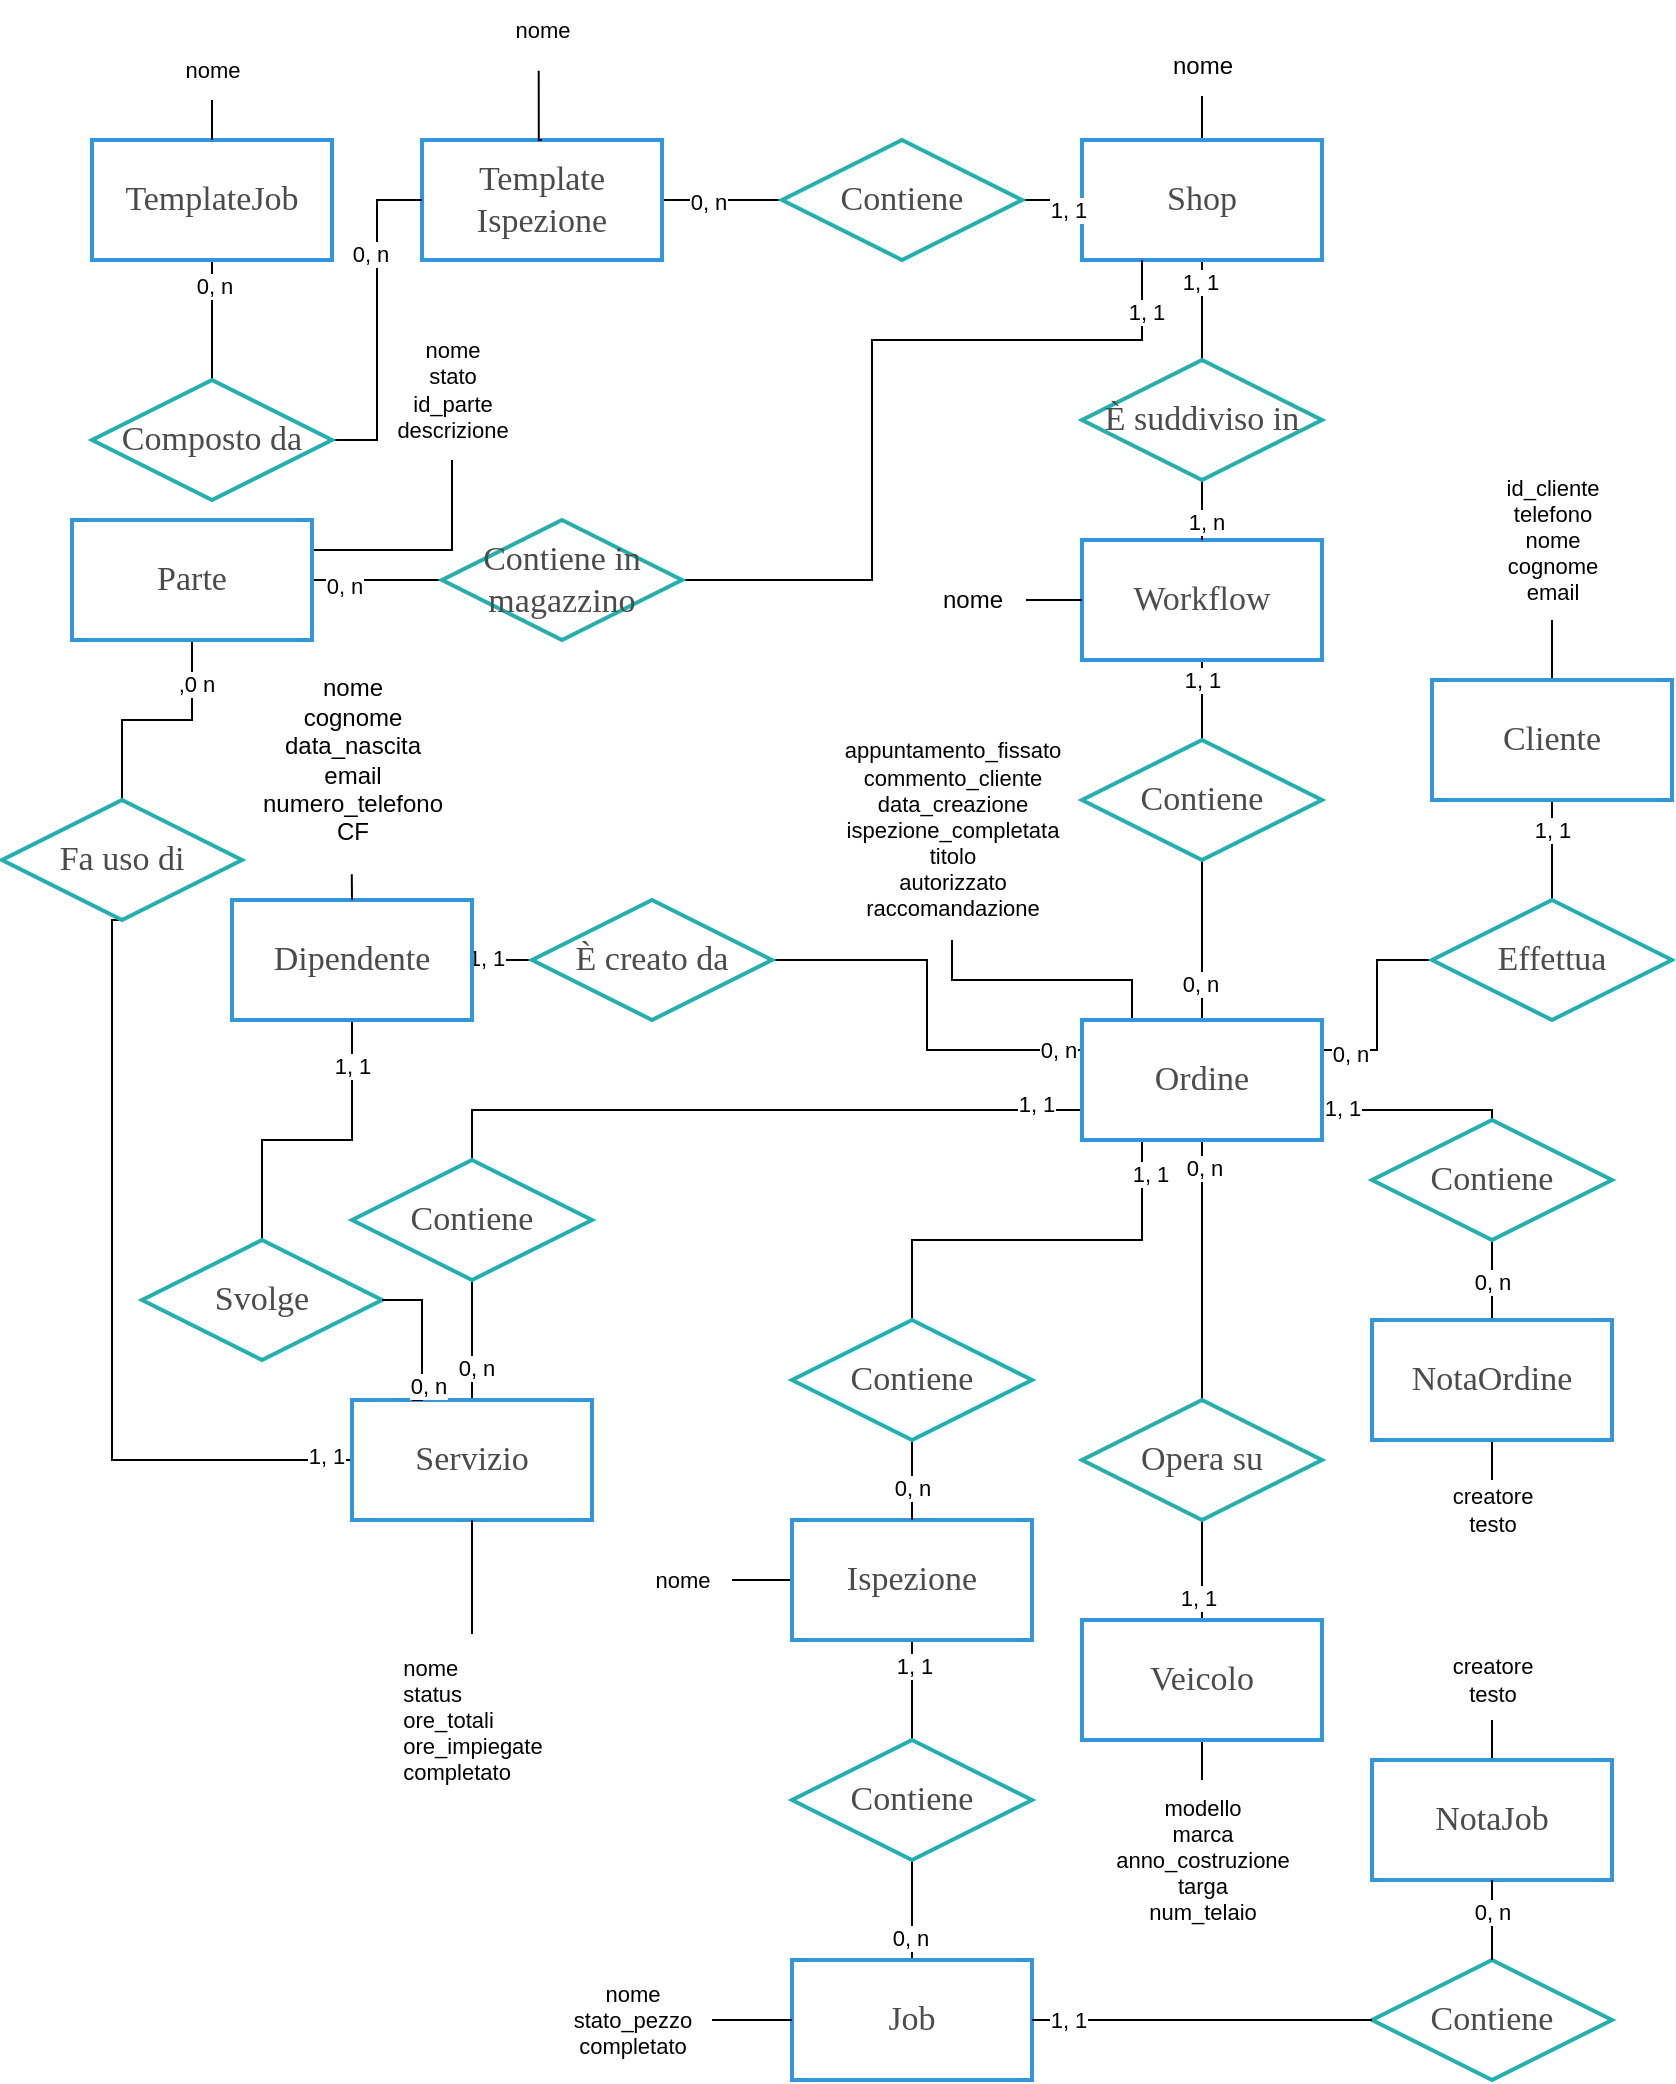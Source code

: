 <mxfile version="22.0.8" type="google">
  <diagram id="R2lEEEUBdFMjLlhIrx00" name="Page-1">
    <mxGraphModel dx="2607" dy="1433" grid="1" gridSize="10" guides="1" tooltips="1" connect="1" arrows="1" fold="1" page="1" pageScale="1" pageWidth="850" pageHeight="1100" math="0" shadow="0" extFonts="Permanent Marker^https://fonts.googleapis.com/css?family=Permanent+Marker">
      <root>
        <mxCell id="0" />
        <mxCell id="1" parent="0" />
        <mxCell id="-f9kYf8_g8l748EG_-C_-7" value="" style="edgeStyle=orthogonalEdgeStyle;rounded=0;orthogonalLoop=1;jettySize=auto;html=1;strokeColor=default;endArrow=none;endFill=0;" parent="1" source="-f9kYf8_g8l748EG_-C_-5" target="-f9kYf8_g8l748EG_-C_-6" edge="1">
          <mxGeometry relative="1" as="geometry" />
        </mxCell>
        <mxCell id="0RVPQtY0PKBF0CtTsRn5-5" value="1, 1" style="edgeLabel;html=1;align=center;verticalAlign=middle;resizable=0;points=[];" vertex="1" connectable="0" parent="-f9kYf8_g8l748EG_-C_-7">
          <mxGeometry x="-0.517" relative="1" as="geometry">
            <mxPoint as="offset" />
          </mxGeometry>
        </mxCell>
        <mxCell id="-f9kYf8_g8l748EG_-C_-5" value="Workflow" style="rounded=0;whiteSpace=wrap;html=1;strokeWidth=2;strokeColor=#3396dd;fontFamily=Verdana;fontSize=17;fontStyle=0;fontColor=#4D4D4D;" parent="1" vertex="1">
          <mxGeometry x="545" y="320" width="120" height="60" as="geometry" />
        </mxCell>
        <mxCell id="-f9kYf8_g8l748EG_-C_-9" value="" style="edgeStyle=orthogonalEdgeStyle;shape=connector;rounded=0;orthogonalLoop=1;jettySize=auto;html=1;labelBackgroundColor=default;strokeColor=default;align=center;verticalAlign=middle;fontFamily=Helvetica;fontSize=11;fontColor=default;endArrow=none;endFill=0;" parent="1" source="-f9kYf8_g8l748EG_-C_-6" target="-f9kYf8_g8l748EG_-C_-8" edge="1">
          <mxGeometry relative="1" as="geometry" />
        </mxCell>
        <mxCell id="0RVPQtY0PKBF0CtTsRn5-7" value="0, n" style="edgeLabel;html=1;align=center;verticalAlign=middle;resizable=0;points=[];" vertex="1" connectable="0" parent="-f9kYf8_g8l748EG_-C_-9">
          <mxGeometry x="0.554" y="-1" relative="1" as="geometry">
            <mxPoint as="offset" />
          </mxGeometry>
        </mxCell>
        <mxCell id="-f9kYf8_g8l748EG_-C_-6" value="Contiene" style="rhombus;whiteSpace=wrap;html=1;strokeWidth=2;strokeColor=#24afaf;fontFamily=Verdana;fontSize=17;fontColor=#4B4B4B;" parent="1" vertex="1">
          <mxGeometry x="545" y="420" width="120" height="60" as="geometry" />
        </mxCell>
        <mxCell id="-f9kYf8_g8l748EG_-C_-15" value="" style="edgeStyle=orthogonalEdgeStyle;shape=connector;rounded=0;orthogonalLoop=1;jettySize=auto;html=1;labelBackgroundColor=default;strokeColor=default;align=center;verticalAlign=middle;fontFamily=Helvetica;fontSize=11;fontColor=default;endArrow=none;endFill=0;" parent="1" source="-f9kYf8_g8l748EG_-C_-8" target="-f9kYf8_g8l748EG_-C_-14" edge="1">
          <mxGeometry relative="1" as="geometry" />
        </mxCell>
        <mxCell id="0RVPQtY0PKBF0CtTsRn5-23" value="0, n" style="edgeLabel;html=1;align=center;verticalAlign=middle;resizable=0;points=[];" vertex="1" connectable="0" parent="-f9kYf8_g8l748EG_-C_-15">
          <mxGeometry x="-0.796" y="1" relative="1" as="geometry">
            <mxPoint as="offset" />
          </mxGeometry>
        </mxCell>
        <mxCell id="-f9kYf8_g8l748EG_-C_-23" value="" style="edgeStyle=orthogonalEdgeStyle;shape=connector;rounded=0;orthogonalLoop=1;jettySize=auto;html=1;labelBackgroundColor=default;strokeColor=default;align=center;verticalAlign=middle;fontFamily=Helvetica;fontSize=11;fontColor=default;endArrow=none;endFill=0;entryX=0;entryY=0.5;entryDx=0;entryDy=0;exitX=1;exitY=0.25;exitDx=0;exitDy=0;" parent="1" source="-f9kYf8_g8l748EG_-C_-8" target="-f9kYf8_g8l748EG_-C_-22" edge="1">
          <mxGeometry relative="1" as="geometry" />
        </mxCell>
        <mxCell id="0RVPQtY0PKBF0CtTsRn5-8" value="0, n" style="edgeLabel;html=1;align=center;verticalAlign=middle;resizable=0;points=[];" vertex="1" connectable="0" parent="-f9kYf8_g8l748EG_-C_-23">
          <mxGeometry x="-0.717" y="-2" relative="1" as="geometry">
            <mxPoint as="offset" />
          </mxGeometry>
        </mxCell>
        <mxCell id="-f9kYf8_g8l748EG_-C_-31" style="edgeStyle=orthogonalEdgeStyle;shape=connector;rounded=0;orthogonalLoop=1;jettySize=auto;html=1;labelBackgroundColor=default;strokeColor=default;align=center;verticalAlign=middle;fontFamily=Helvetica;fontSize=11;fontColor=default;endArrow=none;endFill=0;" parent="1" source="-f9kYf8_g8l748EG_-C_-8" target="-f9kYf8_g8l748EG_-C_-30" edge="1">
          <mxGeometry relative="1" as="geometry">
            <Array as="points">
              <mxPoint x="570" y="540" />
              <mxPoint x="480" y="540" />
            </Array>
          </mxGeometry>
        </mxCell>
        <mxCell id="-f9kYf8_g8l748EG_-C_-37" style="edgeStyle=orthogonalEdgeStyle;shape=connector;rounded=0;orthogonalLoop=1;jettySize=auto;html=1;entryX=0.5;entryY=0;entryDx=0;entryDy=0;labelBackgroundColor=default;strokeColor=default;align=center;verticalAlign=middle;fontFamily=Helvetica;fontSize=11;fontColor=default;endArrow=none;endFill=0;exitX=1;exitY=0.75;exitDx=0;exitDy=0;" parent="1" source="-f9kYf8_g8l748EG_-C_-8" target="-f9kYf8_g8l748EG_-C_-36" edge="1">
          <mxGeometry relative="1" as="geometry">
            <Array as="points">
              <mxPoint x="750" y="605" />
            </Array>
          </mxGeometry>
        </mxCell>
        <mxCell id="0RVPQtY0PKBF0CtTsRn5-19" value="1, 1" style="edgeLabel;html=1;align=center;verticalAlign=middle;resizable=0;points=[];" vertex="1" connectable="0" parent="-f9kYf8_g8l748EG_-C_-37">
          <mxGeometry x="-0.773" y="1" relative="1" as="geometry">
            <mxPoint as="offset" />
          </mxGeometry>
        </mxCell>
        <mxCell id="-f9kYf8_g8l748EG_-C_-43" style="edgeStyle=orthogonalEdgeStyle;shape=connector;rounded=0;orthogonalLoop=1;jettySize=auto;html=1;entryX=0.5;entryY=0;entryDx=0;entryDy=0;labelBackgroundColor=default;strokeColor=default;align=center;verticalAlign=middle;fontFamily=Helvetica;fontSize=11;fontColor=default;endArrow=none;endFill=0;exitX=0.25;exitY=1;exitDx=0;exitDy=0;" parent="1" source="-f9kYf8_g8l748EG_-C_-8" target="-f9kYf8_g8l748EG_-C_-42" edge="1">
          <mxGeometry relative="1" as="geometry">
            <Array as="points">
              <mxPoint x="575" y="670" />
              <mxPoint x="460" y="670" />
            </Array>
          </mxGeometry>
        </mxCell>
        <mxCell id="0RVPQtY0PKBF0CtTsRn5-29" value="1, 1" style="edgeLabel;html=1;align=center;verticalAlign=middle;resizable=0;points=[];" vertex="1" connectable="0" parent="-f9kYf8_g8l748EG_-C_-43">
          <mxGeometry x="-0.837" y="4" relative="1" as="geometry">
            <mxPoint as="offset" />
          </mxGeometry>
        </mxCell>
        <mxCell id="Grk35q4gSgS68jNmNNRj-3" style="rounded=0;orthogonalLoop=1;jettySize=auto;html=1;entryX=1;entryY=0.5;entryDx=0;entryDy=0;endArrow=none;endFill=0;exitX=0;exitY=0.25;exitDx=0;exitDy=0;edgeStyle=orthogonalEdgeStyle;" parent="1" source="-f9kYf8_g8l748EG_-C_-8" target="Grk35q4gSgS68jNmNNRj-1" edge="1">
          <mxGeometry relative="1" as="geometry">
            <mxPoint x="540" y="580" as="sourcePoint" />
          </mxGeometry>
        </mxCell>
        <mxCell id="0RVPQtY0PKBF0CtTsRn5-35" value="0, n" style="edgeLabel;html=1;align=center;verticalAlign=middle;resizable=0;points=[];" vertex="1" connectable="0" parent="Grk35q4gSgS68jNmNNRj-3">
          <mxGeometry x="-0.888" relative="1" as="geometry">
            <mxPoint x="-1" as="offset" />
          </mxGeometry>
        </mxCell>
        <mxCell id="Grk35q4gSgS68jNmNNRj-7" style="rounded=0;orthogonalLoop=1;jettySize=auto;html=1;entryX=0.5;entryY=0;entryDx=0;entryDy=0;endArrow=none;endFill=0;exitX=0;exitY=0.75;exitDx=0;exitDy=0;edgeStyle=orthogonalEdgeStyle;" parent="1" source="-f9kYf8_g8l748EG_-C_-8" target="Grk35q4gSgS68jNmNNRj-6" edge="1">
          <mxGeometry relative="1" as="geometry">
            <mxPoint x="540" y="600" as="sourcePoint" />
          </mxGeometry>
        </mxCell>
        <mxCell id="0RVPQtY0PKBF0CtTsRn5-33" value="1, 1" style="edgeLabel;html=1;align=center;verticalAlign=middle;resizable=0;points=[];" vertex="1" connectable="0" parent="Grk35q4gSgS68jNmNNRj-7">
          <mxGeometry x="-0.868" y="-2" relative="1" as="geometry">
            <mxPoint x="-1" y="-1" as="offset" />
          </mxGeometry>
        </mxCell>
        <mxCell id="-f9kYf8_g8l748EG_-C_-8" value="Ordine" style="rounded=0;whiteSpace=wrap;html=1;strokeWidth=2;strokeColor=#3396dd;fontFamily=Verdana;fontSize=17;fontStyle=0;fontColor=#4D4D4D;" parent="1" vertex="1">
          <mxGeometry x="545" y="560" width="120" height="60" as="geometry" />
        </mxCell>
        <mxCell id="-f9kYf8_g8l748EG_-C_-24" value="" style="edgeStyle=orthogonalEdgeStyle;shape=connector;rounded=0;orthogonalLoop=1;jettySize=auto;html=1;labelBackgroundColor=default;strokeColor=default;align=center;verticalAlign=middle;fontFamily=Helvetica;fontSize=11;fontColor=default;endArrow=none;endFill=0;" parent="1" source="-f9kYf8_g8l748EG_-C_-10" target="-f9kYf8_g8l748EG_-C_-22" edge="1">
          <mxGeometry relative="1" as="geometry" />
        </mxCell>
        <mxCell id="0RVPQtY0PKBF0CtTsRn5-9" value="1, 1" style="edgeLabel;html=1;align=center;verticalAlign=middle;resizable=0;points=[];" vertex="1" connectable="0" parent="-f9kYf8_g8l748EG_-C_-24">
          <mxGeometry x="-0.147" y="1" relative="1" as="geometry">
            <mxPoint x="-1" y="-7" as="offset" />
          </mxGeometry>
        </mxCell>
        <mxCell id="-f9kYf8_g8l748EG_-C_-35" value="" style="edgeStyle=orthogonalEdgeStyle;shape=connector;rounded=0;orthogonalLoop=1;jettySize=auto;html=1;labelBackgroundColor=default;strokeColor=default;align=center;verticalAlign=middle;fontFamily=Helvetica;fontSize=11;fontColor=default;endArrow=none;endFill=0;" parent="1" source="-f9kYf8_g8l748EG_-C_-10" target="-f9kYf8_g8l748EG_-C_-34" edge="1">
          <mxGeometry relative="1" as="geometry" />
        </mxCell>
        <mxCell id="-f9kYf8_g8l748EG_-C_-10" value="Cliente" style="rounded=0;whiteSpace=wrap;html=1;strokeWidth=2;strokeColor=#3396dd;fontFamily=Verdana;fontSize=17;fontColor=#4B4B4B;" parent="1" vertex="1">
          <mxGeometry x="720" y="390" width="120" height="60" as="geometry" />
        </mxCell>
        <mxCell id="-f9kYf8_g8l748EG_-C_-16" value="" style="edgeStyle=orthogonalEdgeStyle;shape=connector;rounded=0;orthogonalLoop=1;jettySize=auto;html=1;labelBackgroundColor=default;strokeColor=default;align=center;verticalAlign=middle;fontFamily=Helvetica;fontSize=11;fontColor=default;endArrow=none;endFill=0;" parent="1" source="-f9kYf8_g8l748EG_-C_-11" target="-f9kYf8_g8l748EG_-C_-14" edge="1">
          <mxGeometry relative="1" as="geometry" />
        </mxCell>
        <mxCell id="0RVPQtY0PKBF0CtTsRn5-24" value="1, 1" style="edgeLabel;html=1;align=center;verticalAlign=middle;resizable=0;points=[];" vertex="1" connectable="0" parent="-f9kYf8_g8l748EG_-C_-16">
          <mxGeometry x="-0.556" y="2" relative="1" as="geometry">
            <mxPoint as="offset" />
          </mxGeometry>
        </mxCell>
        <mxCell id="-f9kYf8_g8l748EG_-C_-33" value="" style="edgeStyle=orthogonalEdgeStyle;shape=connector;rounded=0;orthogonalLoop=1;jettySize=auto;html=1;labelBackgroundColor=default;strokeColor=default;align=center;verticalAlign=middle;fontFamily=Helvetica;fontSize=11;fontColor=default;endArrow=none;endFill=0;exitX=0.5;exitY=1;exitDx=0;exitDy=0;" parent="1" source="-f9kYf8_g8l748EG_-C_-11" target="-f9kYf8_g8l748EG_-C_-32" edge="1">
          <mxGeometry relative="1" as="geometry" />
        </mxCell>
        <mxCell id="-f9kYf8_g8l748EG_-C_-11" value="Veicolo" style="rounded=0;whiteSpace=wrap;html=1;strokeWidth=2;strokeColor=#3396dd;fontFamily=Verdana;fontSize=17;fontColor=#4B4B4B;" parent="1" vertex="1">
          <mxGeometry x="545" y="860" width="120" height="60" as="geometry" />
        </mxCell>
        <mxCell id="XMlzGlEQkST-gz8FGXZO-26" style="edgeStyle=orthogonalEdgeStyle;shape=connector;rounded=0;orthogonalLoop=1;jettySize=auto;html=1;exitX=0.5;exitY=1;exitDx=0;exitDy=0;entryX=0.5;entryY=0;entryDx=0;entryDy=0;labelBackgroundColor=default;strokeColor=default;align=center;verticalAlign=middle;fontFamily=Helvetica;fontSize=11;fontColor=default;endArrow=none;endFill=0;" parent="1" source="-f9kYf8_g8l748EG_-C_-12" target="XMlzGlEQkST-gz8FGXZO-25" edge="1">
          <mxGeometry relative="1" as="geometry">
            <Array as="points">
              <mxPoint x="180" y="620" />
              <mxPoint x="135" y="620" />
            </Array>
          </mxGeometry>
        </mxCell>
        <mxCell id="0RVPQtY0PKBF0CtTsRn5-37" value="1, 1" style="edgeLabel;html=1;align=center;verticalAlign=middle;resizable=0;points=[];" vertex="1" connectable="0" parent="XMlzGlEQkST-gz8FGXZO-26">
          <mxGeometry x="-0.708" y="-1" relative="1" as="geometry">
            <mxPoint x="1" as="offset" />
          </mxGeometry>
        </mxCell>
        <mxCell id="Grk35q4gSgS68jNmNNRj-2" style="rounded=0;orthogonalLoop=1;jettySize=auto;html=1;entryX=0;entryY=0.5;entryDx=0;entryDy=0;endArrow=none;endFill=0;exitX=1;exitY=0.5;exitDx=0;exitDy=0;" parent="1" source="-f9kYf8_g8l748EG_-C_-12" target="Grk35q4gSgS68jNmNNRj-1" edge="1">
          <mxGeometry relative="1" as="geometry" />
        </mxCell>
        <mxCell id="0RVPQtY0PKBF0CtTsRn5-34" value="1, 1" style="edgeLabel;html=1;align=center;verticalAlign=middle;resizable=0;points=[];" vertex="1" connectable="0" parent="Grk35q4gSgS68jNmNNRj-2">
          <mxGeometry x="-0.463" y="1" relative="1" as="geometry">
            <mxPoint x="-1" as="offset" />
          </mxGeometry>
        </mxCell>
        <mxCell id="-f9kYf8_g8l748EG_-C_-12" value="Dipendente" style="rounded=0;whiteSpace=wrap;html=1;strokeWidth=2;strokeColor=#3396dd;fontFamily=Verdana;fontSize=17;fontColor=#4B4B4B;" parent="1" vertex="1">
          <mxGeometry x="120" y="500" width="120" height="60" as="geometry" />
        </mxCell>
        <mxCell id="-f9kYf8_g8l748EG_-C_-40" style="edgeStyle=orthogonalEdgeStyle;shape=connector;rounded=0;orthogonalLoop=1;jettySize=auto;html=1;labelBackgroundColor=default;strokeColor=default;align=center;verticalAlign=middle;fontFamily=Helvetica;fontSize=11;fontColor=default;endArrow=none;endFill=0;exitX=0.5;exitY=0;exitDx=0;exitDy=0;" parent="1" source="-f9kYf8_g8l748EG_-C_-13" target="-f9kYf8_g8l748EG_-C_-39" edge="1">
          <mxGeometry relative="1" as="geometry" />
        </mxCell>
        <mxCell id="-f9kYf8_g8l748EG_-C_-13" value="NotaJob" style="rounded=0;whiteSpace=wrap;html=1;strokeWidth=2;strokeColor=#3396dd;fontFamily=Verdana;fontSize=17;fontColor=#4B4B4B;" parent="1" vertex="1">
          <mxGeometry x="690" y="930" width="120" height="60" as="geometry" />
        </mxCell>
        <mxCell id="-f9kYf8_g8l748EG_-C_-14" value="Opera su" style="rhombus;whiteSpace=wrap;html=1;strokeWidth=2;strokeColor=#24afaf;fontFamily=Verdana;fontSize=17;fontColor=#4B4B4B;" parent="1" vertex="1">
          <mxGeometry x="545" y="750" width="120" height="60" as="geometry" />
        </mxCell>
        <mxCell id="-f9kYf8_g8l748EG_-C_-22" value="Effettua" style="rhombus;whiteSpace=wrap;html=1;strokeWidth=2;strokeColor=#24afaf;fontFamily=Verdana;fontSize=17;fontColor=#4B4B4B;" parent="1" vertex="1">
          <mxGeometry x="720" y="500" width="120" height="60" as="geometry" />
        </mxCell>
        <mxCell id="-f9kYf8_g8l748EG_-C_-27" value="" style="edgeStyle=orthogonalEdgeStyle;shape=connector;rounded=0;orthogonalLoop=1;jettySize=auto;html=1;labelBackgroundColor=default;strokeColor=default;align=center;verticalAlign=middle;fontFamily=Helvetica;fontSize=11;fontColor=default;endArrow=none;endFill=0;" parent="1" source="-f9kYf8_g8l748EG_-C_-25" target="-f9kYf8_g8l748EG_-C_-26" edge="1">
          <mxGeometry relative="1" as="geometry" />
        </mxCell>
        <mxCell id="0RVPQtY0PKBF0CtTsRn5-2" value="1, 1" style="edgeLabel;html=1;align=center;verticalAlign=middle;resizable=0;points=[];" vertex="1" connectable="0" parent="-f9kYf8_g8l748EG_-C_-27">
          <mxGeometry x="-0.568" y="-1" relative="1" as="geometry">
            <mxPoint as="offset" />
          </mxGeometry>
        </mxCell>
        <mxCell id="0RVPQtY0PKBF0CtTsRn5-69" style="edgeStyle=orthogonalEdgeStyle;rounded=0;orthogonalLoop=1;jettySize=auto;html=1;exitX=0.5;exitY=0;exitDx=0;exitDy=0;endArrow=none;endFill=0;" edge="1" parent="1" source="-f9kYf8_g8l748EG_-C_-25" target="0RVPQtY0PKBF0CtTsRn5-67">
          <mxGeometry relative="1" as="geometry" />
        </mxCell>
        <mxCell id="-f9kYf8_g8l748EG_-C_-25" value="Shop" style="rounded=0;whiteSpace=wrap;html=1;strokeWidth=2;strokeColor=#3396dd;fontFamily=Verdana;fontSize=17;fontColor=#4B4B4B;" parent="1" vertex="1">
          <mxGeometry x="545" y="120" width="120" height="60" as="geometry" />
        </mxCell>
        <mxCell id="-f9kYf8_g8l748EG_-C_-28" value="" style="edgeStyle=orthogonalEdgeStyle;shape=connector;rounded=0;orthogonalLoop=1;jettySize=auto;html=1;labelBackgroundColor=default;strokeColor=default;align=center;verticalAlign=middle;fontFamily=Helvetica;fontSize=11;fontColor=default;endArrow=none;endFill=0;" parent="1" source="-f9kYf8_g8l748EG_-C_-26" target="-f9kYf8_g8l748EG_-C_-5" edge="1">
          <mxGeometry relative="1" as="geometry" />
        </mxCell>
        <mxCell id="0RVPQtY0PKBF0CtTsRn5-3" value="1, n" style="edgeLabel;html=1;align=center;verticalAlign=middle;resizable=0;points=[];" vertex="1" connectable="0" parent="-f9kYf8_g8l748EG_-C_-28">
          <mxGeometry x="0.632" y="2" relative="1" as="geometry">
            <mxPoint as="offset" />
          </mxGeometry>
        </mxCell>
        <mxCell id="-f9kYf8_g8l748EG_-C_-26" value="È suddiviso in" style="rhombus;whiteSpace=wrap;html=1;strokeWidth=2;strokeColor=#24afaf;fontFamily=Verdana;fontSize=17;fontColor=#4B4B4B;" parent="1" vertex="1">
          <mxGeometry x="545" y="230" width="120" height="60" as="geometry" />
        </mxCell>
        <mxCell id="-f9kYf8_g8l748EG_-C_-30" value="appuntamento_fissato&lt;br&gt;commento_cliente&lt;br&gt;data_creazione&lt;br&gt;ispezione_completata&lt;br&gt;titolo&lt;br&gt;autorizzato&lt;br&gt;raccomandazione" style="text;html=1;align=center;verticalAlign=middle;resizable=0;points=[];autosize=1;strokeColor=none;fillColor=none;fontSize=11;fontFamily=Helvetica;fontColor=default;" parent="1" vertex="1">
          <mxGeometry x="415" y="410" width="130" height="110" as="geometry" />
        </mxCell>
        <mxCell id="-f9kYf8_g8l748EG_-C_-32" value="modello&lt;br&gt;marca&lt;br&gt;anno_costruzione&lt;br&gt;targa&lt;br&gt;num_telaio" style="text;html=1;align=center;verticalAlign=middle;resizable=0;points=[];autosize=1;strokeColor=none;fillColor=none;fontSize=11;fontFamily=Helvetica;fontColor=default;" parent="1" vertex="1">
          <mxGeometry x="550" y="940" width="110" height="80" as="geometry" />
        </mxCell>
        <mxCell id="-f9kYf8_g8l748EG_-C_-34" value="id_cliente&lt;br&gt;telefono&lt;br&gt;nome&lt;br&gt;cognome&lt;br&gt;email" style="text;html=1;align=center;verticalAlign=middle;resizable=0;points=[];autosize=1;strokeColor=none;fillColor=none;fontSize=11;fontFamily=Helvetica;fontColor=default;" parent="1" vertex="1">
          <mxGeometry x="745" y="280" width="70" height="80" as="geometry" />
        </mxCell>
        <mxCell id="-f9kYf8_g8l748EG_-C_-38" style="edgeStyle=orthogonalEdgeStyle;shape=connector;rounded=0;orthogonalLoop=1;jettySize=auto;html=1;labelBackgroundColor=default;strokeColor=default;align=center;verticalAlign=middle;fontFamily=Helvetica;fontSize=11;fontColor=default;endArrow=none;endFill=0;entryX=0.5;entryY=0;entryDx=0;entryDy=0;" parent="1" source="-f9kYf8_g8l748EG_-C_-36" target="0RVPQtY0PKBF0CtTsRn5-55" edge="1">
          <mxGeometry relative="1" as="geometry" />
        </mxCell>
        <mxCell id="0RVPQtY0PKBF0CtTsRn5-20" value="0, n" style="edgeLabel;html=1;align=center;verticalAlign=middle;resizable=0;points=[];" vertex="1" connectable="0" parent="-f9kYf8_g8l748EG_-C_-38">
          <mxGeometry x="0.855" y="2" relative="1" as="geometry">
            <mxPoint x="-2" y="-16" as="offset" />
          </mxGeometry>
        </mxCell>
        <mxCell id="-f9kYf8_g8l748EG_-C_-36" value="Contiene" style="rhombus;whiteSpace=wrap;html=1;strokeWidth=2;strokeColor=#24afaf;fontFamily=Verdana;fontSize=17;fontColor=#4B4B4B;" parent="1" vertex="1">
          <mxGeometry x="690" y="610" width="120" height="60" as="geometry" />
        </mxCell>
        <mxCell id="-f9kYf8_g8l748EG_-C_-39" value="creatore&lt;br&gt;testo" style="text;html=1;align=center;verticalAlign=middle;resizable=0;points=[];autosize=1;strokeColor=none;fillColor=none;fontSize=11;fontFamily=Helvetica;fontColor=default;" parent="1" vertex="1">
          <mxGeometry x="720" y="870" width="60" height="40" as="geometry" />
        </mxCell>
        <mxCell id="-f9kYf8_g8l748EG_-C_-47" value="" style="edgeStyle=orthogonalEdgeStyle;shape=connector;rounded=0;orthogonalLoop=1;jettySize=auto;html=1;labelBackgroundColor=default;strokeColor=default;align=center;verticalAlign=middle;fontFamily=Helvetica;fontSize=11;fontColor=default;endArrow=none;endFill=0;" parent="1" source="-f9kYf8_g8l748EG_-C_-41" target="-f9kYf8_g8l748EG_-C_-45" edge="1">
          <mxGeometry relative="1" as="geometry" />
        </mxCell>
        <mxCell id="0RVPQtY0PKBF0CtTsRn5-31" value="1, 1" style="edgeLabel;html=1;align=center;verticalAlign=middle;resizable=0;points=[];" vertex="1" connectable="0" parent="-f9kYf8_g8l748EG_-C_-47">
          <mxGeometry x="-0.487" y="1" relative="1" as="geometry">
            <mxPoint as="offset" />
          </mxGeometry>
        </mxCell>
        <mxCell id="-f9kYf8_g8l748EG_-C_-50" style="edgeStyle=orthogonalEdgeStyle;shape=connector;rounded=0;orthogonalLoop=1;jettySize=auto;html=1;labelBackgroundColor=default;strokeColor=default;align=center;verticalAlign=middle;fontFamily=Helvetica;fontSize=11;fontColor=default;endArrow=none;endFill=0;" parent="1" source="-f9kYf8_g8l748EG_-C_-41" target="-f9kYf8_g8l748EG_-C_-49" edge="1">
          <mxGeometry relative="1" as="geometry" />
        </mxCell>
        <mxCell id="-f9kYf8_g8l748EG_-C_-41" value="Ispezione" style="rounded=0;whiteSpace=wrap;html=1;strokeWidth=2;strokeColor=#3396dd;fontFamily=Verdana;fontSize=17;fontColor=#4B4B4B;" parent="1" vertex="1">
          <mxGeometry x="400" y="810" width="120" height="60" as="geometry" />
        </mxCell>
        <mxCell id="-f9kYf8_g8l748EG_-C_-44" style="edgeStyle=orthogonalEdgeStyle;shape=connector;rounded=0;orthogonalLoop=1;jettySize=auto;html=1;entryX=0.5;entryY=0;entryDx=0;entryDy=0;labelBackgroundColor=default;strokeColor=default;align=center;verticalAlign=middle;fontFamily=Helvetica;fontSize=11;fontColor=default;endArrow=none;endFill=0;" parent="1" source="-f9kYf8_g8l748EG_-C_-42" target="-f9kYf8_g8l748EG_-C_-41" edge="1">
          <mxGeometry relative="1" as="geometry" />
        </mxCell>
        <mxCell id="0RVPQtY0PKBF0CtTsRn5-26" value="0, n" style="edgeLabel;html=1;align=center;verticalAlign=middle;resizable=0;points=[];" vertex="1" connectable="0" parent="-f9kYf8_g8l748EG_-C_-44">
          <mxGeometry x="0.206" relative="1" as="geometry">
            <mxPoint as="offset" />
          </mxGeometry>
        </mxCell>
        <mxCell id="-f9kYf8_g8l748EG_-C_-42" value="Contiene" style="rhombus;whiteSpace=wrap;html=1;strokeWidth=2;strokeColor=#24afaf;fontFamily=Verdana;fontSize=17;fontColor=#4B4B4B;" parent="1" vertex="1">
          <mxGeometry x="400" y="710" width="120" height="60" as="geometry" />
        </mxCell>
        <mxCell id="-f9kYf8_g8l748EG_-C_-48" value="" style="edgeStyle=orthogonalEdgeStyle;shape=connector;rounded=0;orthogonalLoop=1;jettySize=auto;html=1;labelBackgroundColor=default;strokeColor=default;align=center;verticalAlign=middle;fontFamily=Helvetica;fontSize=11;fontColor=default;endArrow=none;endFill=0;" parent="1" source="-f9kYf8_g8l748EG_-C_-45" target="-f9kYf8_g8l748EG_-C_-46" edge="1">
          <mxGeometry relative="1" as="geometry" />
        </mxCell>
        <mxCell id="0RVPQtY0PKBF0CtTsRn5-49" value="0, n" style="edgeLabel;html=1;align=center;verticalAlign=middle;resizable=0;points=[];" vertex="1" connectable="0" parent="-f9kYf8_g8l748EG_-C_-48">
          <mxGeometry x="0.537" y="-1" relative="1" as="geometry">
            <mxPoint as="offset" />
          </mxGeometry>
        </mxCell>
        <mxCell id="-f9kYf8_g8l748EG_-C_-45" value="Contiene" style="rhombus;whiteSpace=wrap;html=1;strokeWidth=2;strokeColor=#24afaf;fontFamily=Verdana;fontSize=17;fontColor=#4B4B4B;" parent="1" vertex="1">
          <mxGeometry x="400" y="920" width="120" height="60" as="geometry" />
        </mxCell>
        <mxCell id="-f9kYf8_g8l748EG_-C_-46" value="Job" style="rounded=0;whiteSpace=wrap;html=1;strokeWidth=2;strokeColor=#3396dd;fontFamily=Verdana;fontSize=17;fontColor=#4B4B4B;" parent="1" vertex="1">
          <mxGeometry x="400" y="1030" width="120" height="60" as="geometry" />
        </mxCell>
        <mxCell id="-f9kYf8_g8l748EG_-C_-49" value="nome" style="text;html=1;align=center;verticalAlign=middle;resizable=0;points=[];autosize=1;strokeColor=none;fillColor=none;fontSize=11;fontFamily=Helvetica;fontColor=default;" parent="1" vertex="1">
          <mxGeometry x="320" y="825" width="50" height="30" as="geometry" />
        </mxCell>
        <mxCell id="-f9kYf8_g8l748EG_-C_-52" value="" style="edgeStyle=orthogonalEdgeStyle;shape=connector;rounded=0;orthogonalLoop=1;jettySize=auto;html=1;labelBackgroundColor=default;strokeColor=default;align=center;verticalAlign=middle;fontFamily=Helvetica;fontSize=11;fontColor=default;endArrow=none;endFill=0;" parent="1" source="-f9kYf8_g8l748EG_-C_-51" target="-f9kYf8_g8l748EG_-C_-46" edge="1">
          <mxGeometry relative="1" as="geometry" />
        </mxCell>
        <mxCell id="-f9kYf8_g8l748EG_-C_-51" value="nome&lt;br&gt;stato_pezzo&lt;br&gt;completato" style="text;html=1;align=center;verticalAlign=middle;resizable=0;points=[];autosize=1;strokeColor=none;fillColor=none;fontSize=11;fontFamily=Helvetica;fontColor=default;" parent="1" vertex="1">
          <mxGeometry x="280" y="1035" width="80" height="50" as="geometry" />
        </mxCell>
        <mxCell id="XMlzGlEQkST-gz8FGXZO-5" style="edgeStyle=orthogonalEdgeStyle;rounded=0;orthogonalLoop=1;jettySize=auto;html=1;exitX=1;exitY=0.5;exitDx=0;exitDy=0;entryX=0.25;entryY=1;entryDx=0;entryDy=0;endArrow=none;endFill=0;" parent="1" source="XMlzGlEQkST-gz8FGXZO-4" target="-f9kYf8_g8l748EG_-C_-25" edge="1">
          <mxGeometry relative="1" as="geometry">
            <Array as="points">
              <mxPoint x="440" y="340" />
              <mxPoint x="440" y="220" />
              <mxPoint x="575" y="220" />
            </Array>
            <mxPoint x="440" y="310" as="sourcePoint" />
          </mxGeometry>
        </mxCell>
        <mxCell id="0RVPQtY0PKBF0CtTsRn5-43" value="1, 1" style="edgeLabel;html=1;align=center;verticalAlign=middle;resizable=0;points=[];" vertex="1" connectable="0" parent="XMlzGlEQkST-gz8FGXZO-5">
          <mxGeometry x="0.868" y="-2" relative="1" as="geometry">
            <mxPoint as="offset" />
          </mxGeometry>
        </mxCell>
        <mxCell id="XMlzGlEQkST-gz8FGXZO-6" style="edgeStyle=orthogonalEdgeStyle;shape=connector;rounded=0;orthogonalLoop=1;jettySize=auto;html=1;exitX=1;exitY=0.5;exitDx=0;exitDy=0;entryX=0;entryY=0.5;entryDx=0;entryDy=0;labelBackgroundColor=default;strokeColor=default;align=center;verticalAlign=middle;fontFamily=Helvetica;fontSize=11;fontColor=default;endArrow=none;endFill=0;" parent="1" edge="1">
          <mxGeometry relative="1" as="geometry">
            <mxPoint x="200" y="180" as="targetPoint" />
          </mxGeometry>
        </mxCell>
        <mxCell id="0RVPQtY0PKBF0CtTsRn5-44" value="1, 1" style="edgeLabel;html=1;align=center;verticalAlign=middle;resizable=0;points=[];" vertex="1" connectable="0" parent="XMlzGlEQkST-gz8FGXZO-6">
          <mxGeometry x="-0.42" y="4" relative="1" as="geometry">
            <mxPoint x="-1" as="offset" />
          </mxGeometry>
        </mxCell>
        <mxCell id="XMlzGlEQkST-gz8FGXZO-8" style="edgeStyle=orthogonalEdgeStyle;shape=connector;rounded=0;orthogonalLoop=1;jettySize=auto;html=1;exitX=1;exitY=0.5;exitDx=0;exitDy=0;entryX=0;entryY=0.5;entryDx=0;entryDy=0;labelBackgroundColor=default;strokeColor=default;align=center;verticalAlign=middle;fontFamily=Helvetica;fontSize=11;fontColor=default;endArrow=none;endFill=0;" parent="1" source="XMlzGlEQkST-gz8FGXZO-3" target="XMlzGlEQkST-gz8FGXZO-4" edge="1">
          <mxGeometry relative="1" as="geometry" />
        </mxCell>
        <mxCell id="0RVPQtY0PKBF0CtTsRn5-41" value="0, n" style="edgeLabel;html=1;align=center;verticalAlign=middle;resizable=0;points=[];" vertex="1" connectable="0" parent="XMlzGlEQkST-gz8FGXZO-8">
          <mxGeometry x="-0.475" y="-2" relative="1" as="geometry">
            <mxPoint x="-1" y="1" as="offset" />
          </mxGeometry>
        </mxCell>
        <mxCell id="XMlzGlEQkST-gz8FGXZO-10" style="edgeStyle=orthogonalEdgeStyle;shape=connector;rounded=0;orthogonalLoop=1;jettySize=auto;html=1;exitX=1;exitY=0.25;exitDx=0;exitDy=0;labelBackgroundColor=default;strokeColor=default;align=center;verticalAlign=middle;fontFamily=Helvetica;fontSize=11;fontColor=default;endArrow=none;endFill=0;" parent="1" source="XMlzGlEQkST-gz8FGXZO-3" target="XMlzGlEQkST-gz8FGXZO-9" edge="1">
          <mxGeometry relative="1" as="geometry" />
        </mxCell>
        <mxCell id="JbVRSTFgAdsVxS4TJH8S-2" style="edgeStyle=orthogonalEdgeStyle;rounded=0;orthogonalLoop=1;jettySize=auto;html=1;exitX=0.5;exitY=1;exitDx=0;exitDy=0;entryX=0.5;entryY=0;entryDx=0;entryDy=0;endArrow=none;endFill=0;" parent="1" source="XMlzGlEQkST-gz8FGXZO-3" target="JbVRSTFgAdsVxS4TJH8S-1" edge="1">
          <mxGeometry relative="1" as="geometry" />
        </mxCell>
        <mxCell id="0RVPQtY0PKBF0CtTsRn5-54" value=",0 n" style="edgeLabel;html=1;align=center;verticalAlign=middle;resizable=0;points=[];" vertex="1" connectable="0" parent="JbVRSTFgAdsVxS4TJH8S-2">
          <mxGeometry x="-0.625" y="2" relative="1" as="geometry">
            <mxPoint as="offset" />
          </mxGeometry>
        </mxCell>
        <mxCell id="XMlzGlEQkST-gz8FGXZO-3" value="Parte" style="rounded=0;whiteSpace=wrap;html=1;strokeWidth=2;strokeColor=#3396dd;fontFamily=Verdana;fontSize=17;fontColor=#4B4B4B;" parent="1" vertex="1">
          <mxGeometry x="40" y="310" width="120" height="60" as="geometry" />
        </mxCell>
        <mxCell id="XMlzGlEQkST-gz8FGXZO-4" value="Contiene in magazzino" style="rhombus;whiteSpace=wrap;html=1;strokeWidth=2;strokeColor=#24afaf;fontFamily=Verdana;fontSize=17;fontColor=#4B4B4B;" parent="1" vertex="1">
          <mxGeometry x="225" y="310" width="120" height="60" as="geometry" />
        </mxCell>
        <mxCell id="XMlzGlEQkST-gz8FGXZO-9" value="nome&lt;br&gt;stato&lt;br&gt;id_parte&lt;br&gt;descrizione" style="text;html=1;align=center;verticalAlign=middle;resizable=0;points=[];autosize=1;strokeColor=none;fillColor=none;fontSize=11;fontFamily=Helvetica;fontColor=default;" parent="1" vertex="1">
          <mxGeometry x="190" y="210" width="80" height="70" as="geometry" />
        </mxCell>
        <mxCell id="XMlzGlEQkST-gz8FGXZO-14" style="edgeStyle=orthogonalEdgeStyle;shape=connector;rounded=0;orthogonalLoop=1;jettySize=auto;html=1;exitX=1;exitY=0.5;exitDx=0;exitDy=0;entryX=0;entryY=0.5;entryDx=0;entryDy=0;labelBackgroundColor=default;strokeColor=default;align=center;verticalAlign=middle;fontFamily=Helvetica;fontSize=11;fontColor=default;endArrow=none;endFill=0;" parent="1" source="XMlzGlEQkST-gz8FGXZO-15" target="-f9kYf8_g8l748EG_-C_-25" edge="1">
          <mxGeometry relative="1" as="geometry" />
        </mxCell>
        <mxCell id="0RVPQtY0PKBF0CtTsRn5-47" value="1, 1" style="edgeLabel;html=1;align=center;verticalAlign=middle;resizable=0;points=[];" vertex="1" connectable="0" parent="XMlzGlEQkST-gz8FGXZO-14">
          <mxGeometry x="0.55" y="-5" relative="1" as="geometry">
            <mxPoint x="-1" as="offset" />
          </mxGeometry>
        </mxCell>
        <mxCell id="XMlzGlEQkST-gz8FGXZO-16" style="edgeStyle=orthogonalEdgeStyle;shape=connector;rounded=0;orthogonalLoop=1;jettySize=auto;html=1;exitX=1;exitY=0.5;exitDx=0;exitDy=0;entryX=0;entryY=0.5;entryDx=0;entryDy=0;labelBackgroundColor=default;strokeColor=default;align=center;verticalAlign=middle;fontFamily=Helvetica;fontSize=11;fontColor=default;endArrow=none;endFill=0;" parent="1" source="XMlzGlEQkST-gz8FGXZO-11" target="XMlzGlEQkST-gz8FGXZO-15" edge="1">
          <mxGeometry relative="1" as="geometry" />
        </mxCell>
        <mxCell id="0RVPQtY0PKBF0CtTsRn5-46" value="0, n" style="edgeLabel;html=1;align=center;verticalAlign=middle;resizable=0;points=[];" vertex="1" connectable="0" parent="XMlzGlEQkST-gz8FGXZO-16">
          <mxGeometry x="-0.225" y="-1" relative="1" as="geometry">
            <mxPoint x="-1" as="offset" />
          </mxGeometry>
        </mxCell>
        <mxCell id="XMlzGlEQkST-gz8FGXZO-11" value="Template&lt;br&gt;Ispezione" style="rounded=0;whiteSpace=wrap;html=1;strokeWidth=2;strokeColor=#3396dd;fontFamily=Verdana;fontSize=17;fontColor=#4B4B4B;" parent="1" vertex="1">
          <mxGeometry x="215" y="120" width="120" height="60" as="geometry" />
        </mxCell>
        <mxCell id="XMlzGlEQkST-gz8FGXZO-12" value="nome" style="text;html=1;align=center;verticalAlign=middle;resizable=0;points=[];autosize=1;strokeColor=none;fillColor=none;fontSize=11;fontFamily=Helvetica;fontColor=default;" parent="1" vertex="1">
          <mxGeometry x="250" y="50" width="50" height="30" as="geometry" />
        </mxCell>
        <mxCell id="XMlzGlEQkST-gz8FGXZO-13" style="edgeStyle=orthogonalEdgeStyle;shape=connector;rounded=0;orthogonalLoop=1;jettySize=auto;html=1;exitX=0.5;exitY=0;exitDx=0;exitDy=0;entryX=0.467;entryY=1.178;entryDx=0;entryDy=0;entryPerimeter=0;labelBackgroundColor=default;strokeColor=default;align=center;verticalAlign=middle;fontFamily=Helvetica;fontSize=11;fontColor=default;endArrow=none;endFill=0;" parent="1" source="XMlzGlEQkST-gz8FGXZO-11" target="XMlzGlEQkST-gz8FGXZO-12" edge="1">
          <mxGeometry relative="1" as="geometry" />
        </mxCell>
        <mxCell id="XMlzGlEQkST-gz8FGXZO-15" value="Contiene" style="rhombus;whiteSpace=wrap;html=1;strokeWidth=2;strokeColor=#24afaf;fontFamily=Verdana;fontSize=17;fontColor=#4B4B4B;" parent="1" vertex="1">
          <mxGeometry x="395" y="120" width="120" height="60" as="geometry" />
        </mxCell>
        <mxCell id="XMlzGlEQkST-gz8FGXZO-18" style="edgeStyle=orthogonalEdgeStyle;shape=connector;rounded=0;orthogonalLoop=1;jettySize=auto;html=1;exitX=1;exitY=0.5;exitDx=0;exitDy=0;entryX=0;entryY=0.5;entryDx=0;entryDy=0;labelBackgroundColor=default;strokeColor=default;align=center;verticalAlign=middle;fontFamily=Helvetica;fontSize=11;fontColor=default;endArrow=none;endFill=0;" parent="1" source="XMlzGlEQkST-gz8FGXZO-17" target="XMlzGlEQkST-gz8FGXZO-11" edge="1">
          <mxGeometry relative="1" as="geometry" />
        </mxCell>
        <mxCell id="0RVPQtY0PKBF0CtTsRn5-52" value="0, n" style="edgeLabel;html=1;align=center;verticalAlign=middle;resizable=0;points=[];" vertex="1" connectable="0" parent="XMlzGlEQkST-gz8FGXZO-18">
          <mxGeometry x="0.414" y="3" relative="1" as="geometry">
            <mxPoint x="-1" y="1" as="offset" />
          </mxGeometry>
        </mxCell>
        <mxCell id="0RVPQtY0PKBF0CtTsRn5-71" style="edgeStyle=orthogonalEdgeStyle;rounded=0;orthogonalLoop=1;jettySize=auto;html=1;exitX=0.5;exitY=0;exitDx=0;exitDy=0;entryX=0.5;entryY=1;entryDx=0;entryDy=0;endArrow=none;endFill=0;" edge="1" parent="1" source="XMlzGlEQkST-gz8FGXZO-17" target="XMlzGlEQkST-gz8FGXZO-19">
          <mxGeometry relative="1" as="geometry" />
        </mxCell>
        <mxCell id="0RVPQtY0PKBF0CtTsRn5-72" value="0, n" style="edgeLabel;html=1;align=center;verticalAlign=middle;resizable=0;points=[];" vertex="1" connectable="0" parent="0RVPQtY0PKBF0CtTsRn5-71">
          <mxGeometry x="0.591" y="-1" relative="1" as="geometry">
            <mxPoint as="offset" />
          </mxGeometry>
        </mxCell>
        <mxCell id="XMlzGlEQkST-gz8FGXZO-17" value="Composto da" style="rhombus;whiteSpace=wrap;html=1;strokeWidth=2;strokeColor=#24afaf;fontFamily=Verdana;fontSize=17;fontColor=#4B4B4B;" parent="1" vertex="1">
          <mxGeometry x="50" y="240" width="120" height="60" as="geometry" />
        </mxCell>
        <mxCell id="XMlzGlEQkST-gz8FGXZO-19" value="TemplateJob" style="rounded=0;whiteSpace=wrap;html=1;strokeWidth=2;strokeColor=#3396dd;fontFamily=Verdana;fontSize=17;fontColor=#4B4B4B;" parent="1" vertex="1">
          <mxGeometry x="50" y="120" width="120" height="60" as="geometry" />
        </mxCell>
        <mxCell id="XMlzGlEQkST-gz8FGXZO-21" value="nome" style="text;html=1;align=center;verticalAlign=middle;resizable=0;points=[];autosize=1;strokeColor=none;fillColor=none;fontSize=11;fontFamily=Helvetica;fontColor=default;" parent="1" vertex="1">
          <mxGeometry x="85" y="70" width="50" height="30" as="geometry" />
        </mxCell>
        <mxCell id="XMlzGlEQkST-gz8FGXZO-23" style="edgeStyle=orthogonalEdgeStyle;shape=connector;rounded=0;orthogonalLoop=1;jettySize=auto;html=1;exitX=0.5;exitY=0;exitDx=0;exitDy=0;labelBackgroundColor=default;strokeColor=default;align=center;verticalAlign=middle;fontFamily=Helvetica;fontSize=11;fontColor=default;endArrow=none;endFill=0;" parent="1" source="XMlzGlEQkST-gz8FGXZO-19" target="XMlzGlEQkST-gz8FGXZO-21" edge="1">
          <mxGeometry relative="1" as="geometry" />
        </mxCell>
        <mxCell id="Grk35q4gSgS68jNmNNRj-8" style="rounded=0;orthogonalLoop=1;jettySize=auto;html=1;entryX=0.5;entryY=1;entryDx=0;entryDy=0;exitX=0.5;exitY=0;exitDx=0;exitDy=0;endArrow=none;endFill=0;" parent="1" source="XMlzGlEQkST-gz8FGXZO-24" target="Grk35q4gSgS68jNmNNRj-6" edge="1">
          <mxGeometry relative="1" as="geometry" />
        </mxCell>
        <mxCell id="0RVPQtY0PKBF0CtTsRn5-32" value="0, n" style="edgeLabel;html=1;align=center;verticalAlign=middle;resizable=0;points=[];" vertex="1" connectable="0" parent="Grk35q4gSgS68jNmNNRj-8">
          <mxGeometry x="-0.458" y="-2" relative="1" as="geometry">
            <mxPoint as="offset" />
          </mxGeometry>
        </mxCell>
        <mxCell id="JbVRSTFgAdsVxS4TJH8S-3" style="edgeStyle=orthogonalEdgeStyle;rounded=0;orthogonalLoop=1;jettySize=auto;html=1;exitX=0;exitY=0.5;exitDx=0;exitDy=0;entryX=0.5;entryY=1;entryDx=0;entryDy=0;endArrow=none;endFill=0;" parent="1" source="XMlzGlEQkST-gz8FGXZO-24" target="JbVRSTFgAdsVxS4TJH8S-1" edge="1">
          <mxGeometry relative="1" as="geometry">
            <Array as="points">
              <mxPoint x="60" y="780" />
            </Array>
          </mxGeometry>
        </mxCell>
        <mxCell id="0RVPQtY0PKBF0CtTsRn5-39" value="1, 1" style="edgeLabel;html=1;align=center;verticalAlign=middle;resizable=0;points=[];" vertex="1" connectable="0" parent="JbVRSTFgAdsVxS4TJH8S-3">
          <mxGeometry x="-0.938" y="-3" relative="1" as="geometry">
            <mxPoint x="-1" y="1" as="offset" />
          </mxGeometry>
        </mxCell>
        <mxCell id="XMlzGlEQkST-gz8FGXZO-24" value="Servizio" style="rounded=0;whiteSpace=wrap;html=1;strokeWidth=2;strokeColor=#3396dd;fontFamily=Verdana;fontSize=17;fontColor=#4B4B4B;" parent="1" vertex="1">
          <mxGeometry x="180" y="750" width="120" height="60" as="geometry" />
        </mxCell>
        <mxCell id="XMlzGlEQkST-gz8FGXZO-25" value="Svolge" style="rhombus;whiteSpace=wrap;html=1;strokeWidth=2;strokeColor=#24afaf;fontFamily=Verdana;fontSize=17;fontColor=#4B4B4B;" parent="1" vertex="1">
          <mxGeometry x="75" y="670" width="120" height="60" as="geometry" />
        </mxCell>
        <mxCell id="XMlzGlEQkST-gz8FGXZO-28" value="&lt;div style=&quot;text-align: left;&quot;&gt;&lt;span style=&quot;background-color: initial;&quot;&gt;nome&lt;/span&gt;&lt;/div&gt;&lt;div style=&quot;text-align: left;&quot;&gt;&lt;span style=&quot;background-color: initial;&quot;&gt;status&lt;/span&gt;&lt;/div&gt;&lt;div style=&quot;text-align: left;&quot;&gt;&lt;span style=&quot;background-color: initial;&quot;&gt;ore_totali&lt;/span&gt;&lt;/div&gt;&lt;div style=&quot;text-align: left;&quot;&gt;&lt;span style=&quot;background-color: initial;&quot;&gt;ore_impiegate&lt;/span&gt;&lt;/div&gt;&lt;div style=&quot;text-align: left;&quot;&gt;&lt;span style=&quot;background-color: initial;&quot;&gt;completato&lt;/span&gt;&lt;/div&gt;" style="text;html=1;align=center;verticalAlign=middle;resizable=0;points=[];autosize=1;strokeColor=none;fillColor=none;fontSize=11;fontFamily=Helvetica;fontColor=default;" parent="1" vertex="1">
          <mxGeometry x="195" y="870" width="90" height="80" as="geometry" />
        </mxCell>
        <mxCell id="Grk35q4gSgS68jNmNNRj-1" value="È creato da" style="rhombus;whiteSpace=wrap;html=1;strokeWidth=2;strokeColor=#24afaf;fontFamily=Verdana;fontSize=17;fontColor=#4B4B4B;" parent="1" vertex="1">
          <mxGeometry x="270" y="500" width="120" height="60" as="geometry" />
        </mxCell>
        <mxCell id="Grk35q4gSgS68jNmNNRj-6" value="Contiene" style="rhombus;whiteSpace=wrap;html=1;strokeWidth=2;strokeColor=#24afaf;fontFamily=Verdana;fontSize=17;fontColor=#4B4B4B;" parent="1" vertex="1">
          <mxGeometry x="180" y="630" width="120" height="60" as="geometry" />
        </mxCell>
        <mxCell id="Grk35q4gSgS68jNmNNRj-9" style="rounded=0;orthogonalLoop=1;jettySize=auto;html=1;entryX=0.5;entryY=-0.038;entryDx=0;entryDy=0;entryPerimeter=0;endArrow=none;endFill=0;" parent="1" source="XMlzGlEQkST-gz8FGXZO-24" target="XMlzGlEQkST-gz8FGXZO-28" edge="1">
          <mxGeometry relative="1" as="geometry" />
        </mxCell>
        <mxCell id="Grk35q4gSgS68jNmNNRj-10" value="" style="shape=connector;rounded=0;orthogonalLoop=1;jettySize=auto;html=1;exitX=1;exitY=0.5;exitDx=0;exitDy=0;entryX=0.25;entryY=0;entryDx=0;entryDy=0;labelBackgroundColor=default;strokeColor=default;align=center;verticalAlign=middle;fontFamily=Helvetica;fontSize=11;fontColor=default;endArrow=none;endFill=0;edgeStyle=orthogonalEdgeStyle;" parent="1" source="XMlzGlEQkST-gz8FGXZO-25" target="XMlzGlEQkST-gz8FGXZO-24" edge="1">
          <mxGeometry relative="1" as="geometry">
            <mxPoint x="-180" y="740" as="sourcePoint" />
            <mxPoint x="420" y="650" as="targetPoint" />
          </mxGeometry>
        </mxCell>
        <mxCell id="0RVPQtY0PKBF0CtTsRn5-36" value="0, n" style="edgeLabel;html=1;align=center;verticalAlign=middle;resizable=0;points=[];" vertex="1" connectable="0" parent="Grk35q4gSgS68jNmNNRj-10">
          <mxGeometry x="0.667" y="3" relative="1" as="geometry">
            <mxPoint as="offset" />
          </mxGeometry>
        </mxCell>
        <mxCell id="JbVRSTFgAdsVxS4TJH8S-1" value="Fa uso di" style="rhombus;whiteSpace=wrap;html=1;strokeWidth=2;strokeColor=#24afaf;fontFamily=Verdana;fontSize=17;fontColor=#4B4B4B;" parent="1" vertex="1">
          <mxGeometry x="5" y="450" width="120" height="60" as="geometry" />
        </mxCell>
        <mxCell id="0RVPQtY0PKBF0CtTsRn5-15" value="Contiene" style="rhombus;whiteSpace=wrap;html=1;strokeWidth=2;strokeColor=#24afaf;fontFamily=Verdana;fontSize=17;fontColor=#4B4B4B;" vertex="1" parent="1">
          <mxGeometry x="690" y="1030" width="120" height="60" as="geometry" />
        </mxCell>
        <mxCell id="0RVPQtY0PKBF0CtTsRn5-16" style="edgeStyle=orthogonalEdgeStyle;shape=connector;rounded=0;orthogonalLoop=1;jettySize=auto;html=1;entryX=0;entryY=0.5;entryDx=0;entryDy=0;labelBackgroundColor=default;strokeColor=default;align=center;verticalAlign=middle;fontFamily=Helvetica;fontSize=11;fontColor=default;endArrow=none;endFill=0;exitX=1;exitY=0.5;exitDx=0;exitDy=0;" edge="1" parent="1" source="-f9kYf8_g8l748EG_-C_-46" target="0RVPQtY0PKBF0CtTsRn5-15">
          <mxGeometry relative="1" as="geometry">
            <mxPoint x="530" y="1055" as="sourcePoint" />
            <mxPoint x="760" y="700" as="targetPoint" />
            <Array as="points">
              <mxPoint x="690" y="1060" />
            </Array>
          </mxGeometry>
        </mxCell>
        <mxCell id="0RVPQtY0PKBF0CtTsRn5-21" value="1, 1" style="edgeLabel;html=1;align=center;verticalAlign=middle;resizable=0;points=[];" vertex="1" connectable="0" parent="0RVPQtY0PKBF0CtTsRn5-16">
          <mxGeometry x="-0.965" relative="1" as="geometry">
            <mxPoint x="15" as="offset" />
          </mxGeometry>
        </mxCell>
        <mxCell id="0RVPQtY0PKBF0CtTsRn5-18" style="edgeStyle=orthogonalEdgeStyle;shape=connector;rounded=0;orthogonalLoop=1;jettySize=auto;html=1;entryX=0.5;entryY=1;entryDx=0;entryDy=0;labelBackgroundColor=default;strokeColor=default;align=center;verticalAlign=middle;fontFamily=Helvetica;fontSize=11;fontColor=default;endArrow=none;endFill=0;exitX=0.5;exitY=0;exitDx=0;exitDy=0;" edge="1" parent="1" source="0RVPQtY0PKBF0CtTsRn5-15" target="-f9kYf8_g8l748EG_-C_-13">
          <mxGeometry relative="1" as="geometry">
            <mxPoint x="650" y="1100" as="sourcePoint" />
            <mxPoint x="970" y="720" as="targetPoint" />
            <Array as="points">
              <mxPoint x="750" y="1020" />
              <mxPoint x="750" y="1020" />
            </Array>
          </mxGeometry>
        </mxCell>
        <mxCell id="0RVPQtY0PKBF0CtTsRn5-22" value="0, n" style="edgeLabel;html=1;align=center;verticalAlign=middle;resizable=0;points=[];" vertex="1" connectable="0" parent="0RVPQtY0PKBF0CtTsRn5-18">
          <mxGeometry x="0.776" relative="1" as="geometry">
            <mxPoint y="11" as="offset" />
          </mxGeometry>
        </mxCell>
        <mxCell id="0RVPQtY0PKBF0CtTsRn5-70" style="edgeStyle=orthogonalEdgeStyle;rounded=0;orthogonalLoop=1;jettySize=auto;html=1;exitX=0.5;exitY=1;exitDx=0;exitDy=0;endArrow=none;endFill=0;" edge="1" parent="1" source="0RVPQtY0PKBF0CtTsRn5-55" target="0RVPQtY0PKBF0CtTsRn5-57">
          <mxGeometry relative="1" as="geometry" />
        </mxCell>
        <mxCell id="0RVPQtY0PKBF0CtTsRn5-55" value="NotaOrdine" style="rounded=0;whiteSpace=wrap;html=1;strokeWidth=2;strokeColor=#3396dd;fontFamily=Verdana;fontSize=17;fontColor=#4B4B4B;" vertex="1" parent="1">
          <mxGeometry x="690" y="710" width="120" height="60" as="geometry" />
        </mxCell>
        <mxCell id="0RVPQtY0PKBF0CtTsRn5-57" value="creatore&lt;br&gt;testo" style="text;html=1;align=center;verticalAlign=middle;resizable=0;points=[];autosize=1;strokeColor=none;fillColor=none;fontSize=11;fontFamily=Helvetica;fontColor=default;" vertex="1" parent="1">
          <mxGeometry x="720" y="785" width="60" height="40" as="geometry" />
        </mxCell>
        <mxCell id="0RVPQtY0PKBF0CtTsRn5-59" value="nome" style="text;html=1;align=center;verticalAlign=middle;resizable=0;points=[];autosize=1;strokeColor=none;fillColor=none;" vertex="1" parent="1">
          <mxGeometry x="465" y="335" width="50" height="30" as="geometry" />
        </mxCell>
        <mxCell id="0RVPQtY0PKBF0CtTsRn5-60" style="edgeStyle=orthogonalEdgeStyle;rounded=0;orthogonalLoop=1;jettySize=auto;html=1;exitX=0;exitY=0.5;exitDx=0;exitDy=0;endArrow=none;endFill=0;" edge="1" parent="1" source="-f9kYf8_g8l748EG_-C_-5">
          <mxGeometry relative="1" as="geometry">
            <mxPoint x="517" y="350" as="targetPoint" />
          </mxGeometry>
        </mxCell>
        <mxCell id="0RVPQtY0PKBF0CtTsRn5-61" value="nome&lt;br&gt;cognome&lt;br&gt;data_nascita&lt;br&gt;email&lt;br&gt;numero_telefono&lt;br&gt;CF" style="text;html=1;align=center;verticalAlign=middle;resizable=0;points=[];autosize=1;strokeColor=none;fillColor=none;" vertex="1" parent="1">
          <mxGeometry x="125" y="380" width="110" height="100" as="geometry" />
        </mxCell>
        <mxCell id="0RVPQtY0PKBF0CtTsRn5-62" style="edgeStyle=orthogonalEdgeStyle;rounded=0;orthogonalLoop=1;jettySize=auto;html=1;exitX=0.5;exitY=0;exitDx=0;exitDy=0;entryX=0.499;entryY=1.071;entryDx=0;entryDy=0;entryPerimeter=0;endArrow=none;endFill=0;" edge="1" parent="1" source="-f9kYf8_g8l748EG_-C_-12" target="0RVPQtY0PKBF0CtTsRn5-61">
          <mxGeometry relative="1" as="geometry" />
        </mxCell>
        <mxCell id="0RVPQtY0PKBF0CtTsRn5-67" value="nome" style="text;html=1;align=center;verticalAlign=middle;resizable=0;points=[];autosize=1;strokeColor=none;fillColor=none;" vertex="1" parent="1">
          <mxGeometry x="580" y="68" width="50" height="30" as="geometry" />
        </mxCell>
      </root>
    </mxGraphModel>
  </diagram>
</mxfile>
